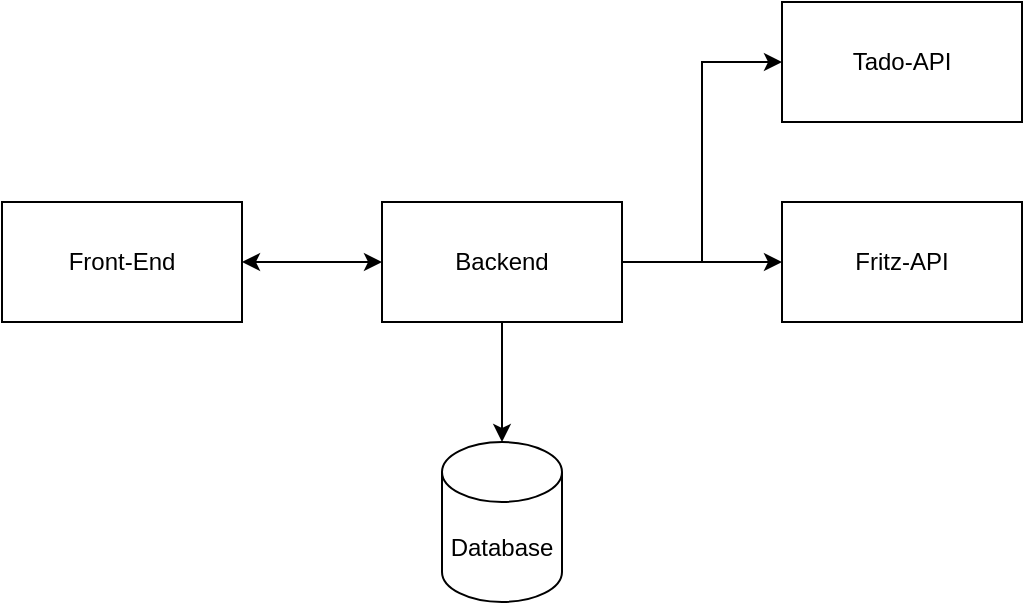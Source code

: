 <mxfile version="21.6.7" type="github">
  <diagram name="Seite-1" id="6suEPteB_oTf3wvW-ROn">
    <mxGraphModel dx="1434" dy="746" grid="1" gridSize="10" guides="1" tooltips="1" connect="1" arrows="1" fold="1" page="1" pageScale="1" pageWidth="827" pageHeight="1169" math="0" shadow="0">
      <root>
        <mxCell id="0" />
        <mxCell id="1" parent="0" />
        <mxCell id="SCl5GjR4xox2iN-F5cMH-9" style="edgeStyle=orthogonalEdgeStyle;rounded=0;orthogonalLoop=1;jettySize=auto;html=1;exitX=1;exitY=0.5;exitDx=0;exitDy=0;entryX=0;entryY=0.5;entryDx=0;entryDy=0;startArrow=classic;startFill=1;" edge="1" parent="1" source="SCl5GjR4xox2iN-F5cMH-1" target="SCl5GjR4xox2iN-F5cMH-2">
          <mxGeometry relative="1" as="geometry" />
        </mxCell>
        <mxCell id="SCl5GjR4xox2iN-F5cMH-1" value="&lt;div&gt;Front-End&lt;/div&gt;" style="rounded=0;whiteSpace=wrap;html=1;" vertex="1" parent="1">
          <mxGeometry x="90" y="160" width="120" height="60" as="geometry" />
        </mxCell>
        <mxCell id="SCl5GjR4xox2iN-F5cMH-6" style="edgeStyle=orthogonalEdgeStyle;rounded=0;orthogonalLoop=1;jettySize=auto;html=1;exitX=1;exitY=0.5;exitDx=0;exitDy=0;entryX=0;entryY=0.5;entryDx=0;entryDy=0;" edge="1" parent="1" source="SCl5GjR4xox2iN-F5cMH-2" target="SCl5GjR4xox2iN-F5cMH-3">
          <mxGeometry relative="1" as="geometry" />
        </mxCell>
        <mxCell id="SCl5GjR4xox2iN-F5cMH-7" style="edgeStyle=orthogonalEdgeStyle;rounded=0;orthogonalLoop=1;jettySize=auto;html=1;exitX=1;exitY=0.5;exitDx=0;exitDy=0;entryX=0;entryY=0.5;entryDx=0;entryDy=0;" edge="1" parent="1" source="SCl5GjR4xox2iN-F5cMH-2" target="SCl5GjR4xox2iN-F5cMH-5">
          <mxGeometry relative="1" as="geometry" />
        </mxCell>
        <mxCell id="SCl5GjR4xox2iN-F5cMH-8" style="edgeStyle=orthogonalEdgeStyle;rounded=0;orthogonalLoop=1;jettySize=auto;html=1;exitX=0.5;exitY=1;exitDx=0;exitDy=0;entryX=0.5;entryY=0;entryDx=0;entryDy=0;entryPerimeter=0;" edge="1" parent="1" source="SCl5GjR4xox2iN-F5cMH-2" target="SCl5GjR4xox2iN-F5cMH-4">
          <mxGeometry relative="1" as="geometry" />
        </mxCell>
        <mxCell id="SCl5GjR4xox2iN-F5cMH-2" value="&lt;div&gt;Backend&lt;/div&gt;" style="rounded=0;whiteSpace=wrap;html=1;" vertex="1" parent="1">
          <mxGeometry x="280" y="160" width="120" height="60" as="geometry" />
        </mxCell>
        <mxCell id="SCl5GjR4xox2iN-F5cMH-3" value="Tado-API" style="rounded=0;whiteSpace=wrap;html=1;" vertex="1" parent="1">
          <mxGeometry x="480" y="60" width="120" height="60" as="geometry" />
        </mxCell>
        <mxCell id="SCl5GjR4xox2iN-F5cMH-4" value="Database" style="shape=cylinder3;whiteSpace=wrap;html=1;boundedLbl=1;backgroundOutline=1;size=15;" vertex="1" parent="1">
          <mxGeometry x="310" y="280" width="60" height="80" as="geometry" />
        </mxCell>
        <mxCell id="SCl5GjR4xox2iN-F5cMH-5" value="Fritz-API" style="rounded=0;whiteSpace=wrap;html=1;" vertex="1" parent="1">
          <mxGeometry x="480" y="160" width="120" height="60" as="geometry" />
        </mxCell>
      </root>
    </mxGraphModel>
  </diagram>
</mxfile>
